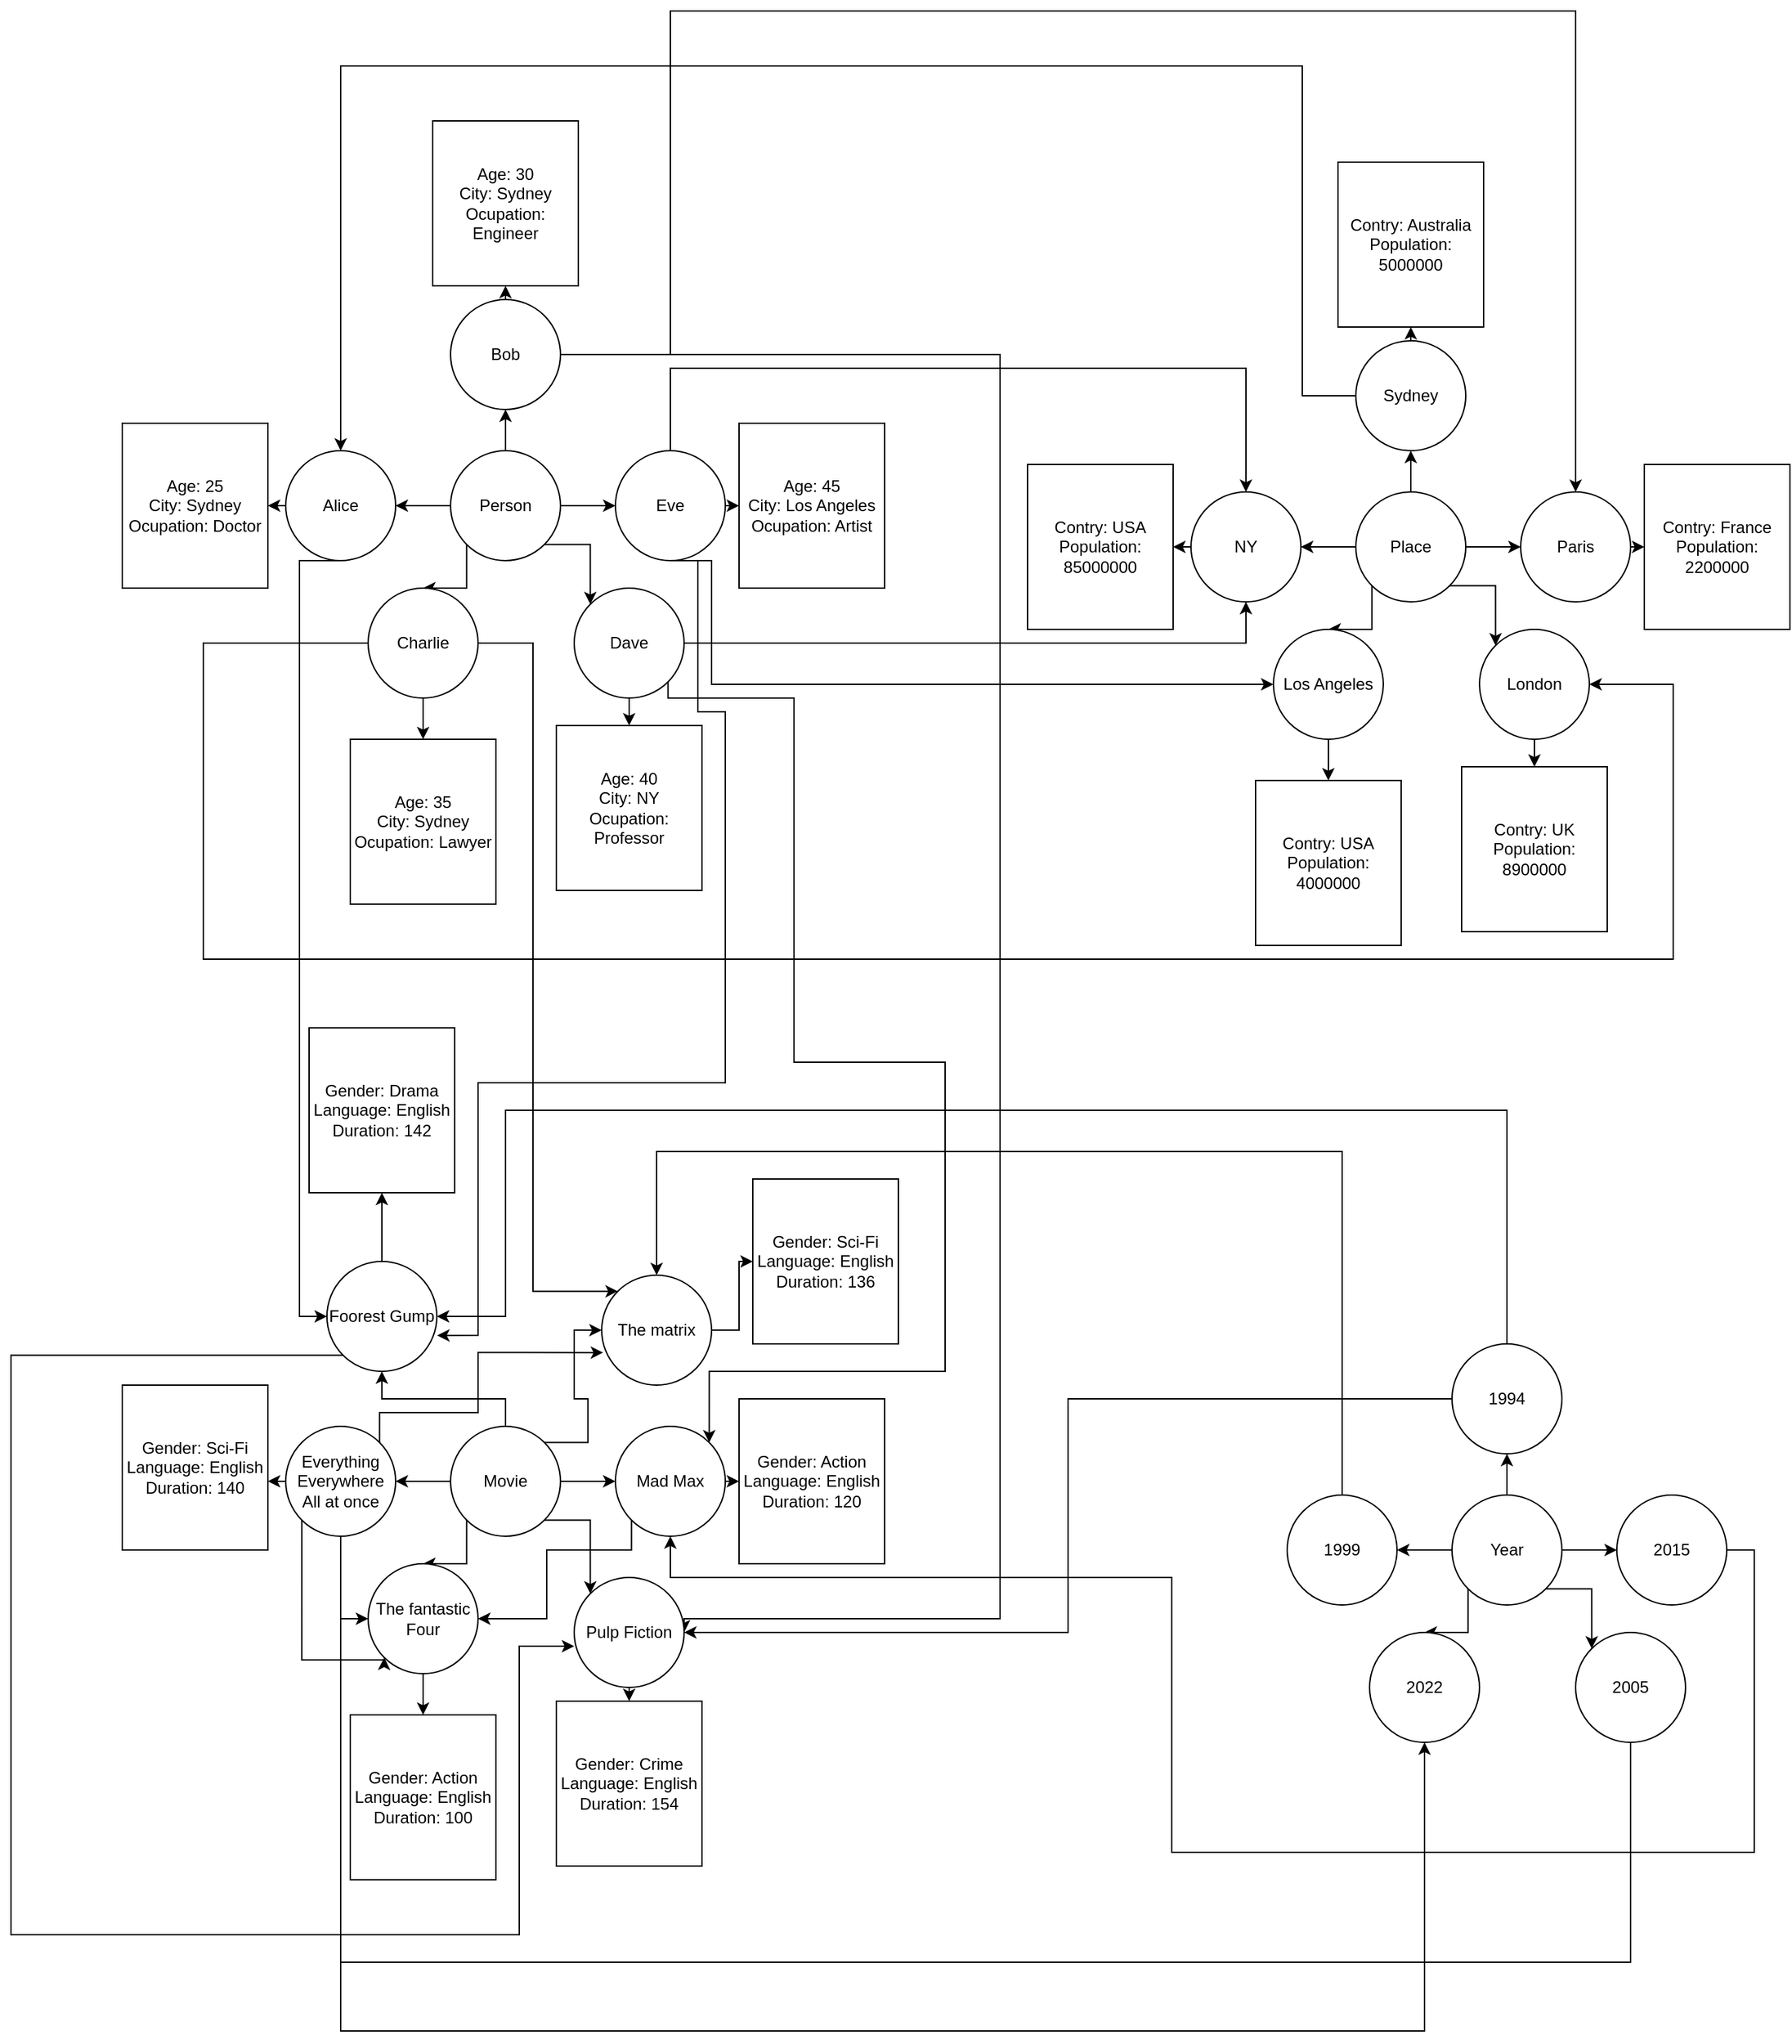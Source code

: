 <mxfile version="21.1.1" type="device">
  <diagram name="Página-1" id="6ZdmacCj3ntVmaGOpaQ4">
    <mxGraphModel dx="3225" dy="1373" grid="1" gridSize="10" guides="1" tooltips="1" connect="1" arrows="1" fold="1" page="1" pageScale="1" pageWidth="827" pageHeight="1169" math="0" shadow="0">
      <root>
        <mxCell id="0" />
        <mxCell id="1" parent="0" />
        <mxCell id="uVGhcXkqrBgi1PUrehch-15" style="edgeStyle=orthogonalEdgeStyle;rounded=0;orthogonalLoop=1;jettySize=auto;html=1;exitX=0.5;exitY=0;exitDx=0;exitDy=0;entryX=0.5;entryY=1;entryDx=0;entryDy=0;" edge="1" parent="1" source="uVGhcXkqrBgi1PUrehch-1" target="uVGhcXkqrBgi1PUrehch-4">
          <mxGeometry relative="1" as="geometry" />
        </mxCell>
        <mxCell id="uVGhcXkqrBgi1PUrehch-16" style="edgeStyle=orthogonalEdgeStyle;rounded=0;orthogonalLoop=1;jettySize=auto;html=1;exitX=0;exitY=0.5;exitDx=0;exitDy=0;" edge="1" parent="1" source="uVGhcXkqrBgi1PUrehch-1" target="uVGhcXkqrBgi1PUrehch-2">
          <mxGeometry relative="1" as="geometry" />
        </mxCell>
        <mxCell id="uVGhcXkqrBgi1PUrehch-17" style="edgeStyle=orthogonalEdgeStyle;rounded=0;orthogonalLoop=1;jettySize=auto;html=1;exitX=0;exitY=1;exitDx=0;exitDy=0;" edge="1" parent="1" source="uVGhcXkqrBgi1PUrehch-1" target="uVGhcXkqrBgi1PUrehch-5">
          <mxGeometry relative="1" as="geometry" />
        </mxCell>
        <mxCell id="uVGhcXkqrBgi1PUrehch-18" style="edgeStyle=orthogonalEdgeStyle;rounded=0;orthogonalLoop=1;jettySize=auto;html=1;exitX=1;exitY=1;exitDx=0;exitDy=0;entryX=0;entryY=0;entryDx=0;entryDy=0;" edge="1" parent="1" source="uVGhcXkqrBgi1PUrehch-1" target="uVGhcXkqrBgi1PUrehch-6">
          <mxGeometry relative="1" as="geometry" />
        </mxCell>
        <mxCell id="uVGhcXkqrBgi1PUrehch-19" style="edgeStyle=orthogonalEdgeStyle;rounded=0;orthogonalLoop=1;jettySize=auto;html=1;exitX=1;exitY=0.5;exitDx=0;exitDy=0;" edge="1" parent="1" source="uVGhcXkqrBgi1PUrehch-1" target="uVGhcXkqrBgi1PUrehch-7">
          <mxGeometry relative="1" as="geometry" />
        </mxCell>
        <mxCell id="uVGhcXkqrBgi1PUrehch-1" value="Person" style="ellipse;whiteSpace=wrap;html=1;aspect=fixed;" vertex="1" parent="1">
          <mxGeometry x="360" y="340" width="80" height="80" as="geometry" />
        </mxCell>
        <mxCell id="uVGhcXkqrBgi1PUrehch-22" style="edgeStyle=orthogonalEdgeStyle;rounded=0;orthogonalLoop=1;jettySize=auto;html=1;exitX=0;exitY=0.5;exitDx=0;exitDy=0;entryX=1;entryY=0.5;entryDx=0;entryDy=0;" edge="1" parent="1" source="uVGhcXkqrBgi1PUrehch-2" target="uVGhcXkqrBgi1PUrehch-9">
          <mxGeometry relative="1" as="geometry" />
        </mxCell>
        <mxCell id="uVGhcXkqrBgi1PUrehch-128" style="edgeStyle=orthogonalEdgeStyle;rounded=0;orthogonalLoop=1;jettySize=auto;html=1;exitX=0.5;exitY=1;exitDx=0;exitDy=0;entryX=0;entryY=0.5;entryDx=0;entryDy=0;" edge="1" parent="1" source="uVGhcXkqrBgi1PUrehch-2" target="uVGhcXkqrBgi1PUrehch-75">
          <mxGeometry relative="1" as="geometry">
            <Array as="points">
              <mxPoint x="250" y="420" />
              <mxPoint x="250" y="970" />
            </Array>
          </mxGeometry>
        </mxCell>
        <mxCell id="uVGhcXkqrBgi1PUrehch-2" value="Alice" style="ellipse;whiteSpace=wrap;html=1;aspect=fixed;" vertex="1" parent="1">
          <mxGeometry x="240" y="340" width="80" height="80" as="geometry" />
        </mxCell>
        <mxCell id="uVGhcXkqrBgi1PUrehch-21" style="edgeStyle=orthogonalEdgeStyle;rounded=0;orthogonalLoop=1;jettySize=auto;html=1;exitX=0.5;exitY=0;exitDx=0;exitDy=0;entryX=0.5;entryY=1;entryDx=0;entryDy=0;" edge="1" parent="1" source="uVGhcXkqrBgi1PUrehch-4" target="uVGhcXkqrBgi1PUrehch-14">
          <mxGeometry relative="1" as="geometry" />
        </mxCell>
        <mxCell id="uVGhcXkqrBgi1PUrehch-115" style="edgeStyle=orthogonalEdgeStyle;rounded=0;orthogonalLoop=1;jettySize=auto;html=1;entryX=0.5;entryY=0;entryDx=0;entryDy=0;" edge="1" parent="1" source="uVGhcXkqrBgi1PUrehch-4" target="uVGhcXkqrBgi1PUrehch-40">
          <mxGeometry relative="1" as="geometry">
            <Array as="points">
              <mxPoint x="520" y="270" />
              <mxPoint x="520" y="20" />
              <mxPoint x="1179" y="20" />
            </Array>
          </mxGeometry>
        </mxCell>
        <mxCell id="uVGhcXkqrBgi1PUrehch-131" style="edgeStyle=orthogonalEdgeStyle;rounded=0;orthogonalLoop=1;jettySize=auto;html=1;exitX=1;exitY=0.5;exitDx=0;exitDy=0;entryX=1;entryY=0.5;entryDx=0;entryDy=0;" edge="1" parent="1" source="uVGhcXkqrBgi1PUrehch-4" target="uVGhcXkqrBgi1PUrehch-79">
          <mxGeometry relative="1" as="geometry">
            <Array as="points">
              <mxPoint x="760" y="270" />
              <mxPoint x="760" y="1190" />
              <mxPoint x="530" y="1190" />
            </Array>
          </mxGeometry>
        </mxCell>
        <mxCell id="uVGhcXkqrBgi1PUrehch-4" value="Bob" style="ellipse;whiteSpace=wrap;html=1;aspect=fixed;" vertex="1" parent="1">
          <mxGeometry x="360" y="230" width="80" height="80" as="geometry" />
        </mxCell>
        <mxCell id="uVGhcXkqrBgi1PUrehch-23" style="edgeStyle=orthogonalEdgeStyle;rounded=0;orthogonalLoop=1;jettySize=auto;html=1;exitX=0.5;exitY=1;exitDx=0;exitDy=0;entryX=0.5;entryY=0;entryDx=0;entryDy=0;" edge="1" parent="1" source="uVGhcXkqrBgi1PUrehch-5" target="uVGhcXkqrBgi1PUrehch-12">
          <mxGeometry relative="1" as="geometry" />
        </mxCell>
        <mxCell id="uVGhcXkqrBgi1PUrehch-120" style="edgeStyle=orthogonalEdgeStyle;rounded=0;orthogonalLoop=1;jettySize=auto;html=1;exitX=0;exitY=0.5;exitDx=0;exitDy=0;entryX=1;entryY=0.5;entryDx=0;entryDy=0;" edge="1" parent="1" source="uVGhcXkqrBgi1PUrehch-5" target="uVGhcXkqrBgi1PUrehch-38">
          <mxGeometry relative="1" as="geometry">
            <Array as="points">
              <mxPoint x="180" y="480" />
              <mxPoint x="180" y="710" />
              <mxPoint x="1250" y="710" />
              <mxPoint x="1250" y="510" />
            </Array>
          </mxGeometry>
        </mxCell>
        <mxCell id="uVGhcXkqrBgi1PUrehch-132" style="edgeStyle=orthogonalEdgeStyle;rounded=0;orthogonalLoop=1;jettySize=auto;html=1;exitX=1;exitY=0.5;exitDx=0;exitDy=0;entryX=0;entryY=0;entryDx=0;entryDy=0;" edge="1" parent="1" source="uVGhcXkqrBgi1PUrehch-5" target="uVGhcXkqrBgi1PUrehch-86">
          <mxGeometry relative="1" as="geometry">
            <Array as="points">
              <mxPoint x="420" y="480" />
              <mxPoint x="420" y="952" />
            </Array>
          </mxGeometry>
        </mxCell>
        <mxCell id="uVGhcXkqrBgi1PUrehch-5" value="Charlie" style="ellipse;whiteSpace=wrap;html=1;aspect=fixed;" vertex="1" parent="1">
          <mxGeometry x="300" y="440" width="80" height="80" as="geometry" />
        </mxCell>
        <mxCell id="uVGhcXkqrBgi1PUrehch-24" style="edgeStyle=orthogonalEdgeStyle;rounded=0;orthogonalLoop=1;jettySize=auto;html=1;exitX=0.5;exitY=1;exitDx=0;exitDy=0;entryX=0.5;entryY=0;entryDx=0;entryDy=0;" edge="1" parent="1" source="uVGhcXkqrBgi1PUrehch-6" target="uVGhcXkqrBgi1PUrehch-11">
          <mxGeometry relative="1" as="geometry" />
        </mxCell>
        <mxCell id="uVGhcXkqrBgi1PUrehch-118" style="edgeStyle=orthogonalEdgeStyle;rounded=0;orthogonalLoop=1;jettySize=auto;html=1;exitX=1;exitY=0.5;exitDx=0;exitDy=0;entryX=0.5;entryY=1;entryDx=0;entryDy=0;" edge="1" parent="1" source="uVGhcXkqrBgi1PUrehch-6" target="uVGhcXkqrBgi1PUrehch-32">
          <mxGeometry relative="1" as="geometry" />
        </mxCell>
        <mxCell id="uVGhcXkqrBgi1PUrehch-134" style="edgeStyle=orthogonalEdgeStyle;rounded=0;orthogonalLoop=1;jettySize=auto;html=1;exitX=1;exitY=1;exitDx=0;exitDy=0;entryX=1;entryY=0;entryDx=0;entryDy=0;" edge="1" parent="1" source="uVGhcXkqrBgi1PUrehch-6" target="uVGhcXkqrBgi1PUrehch-81">
          <mxGeometry relative="1" as="geometry">
            <Array as="points">
              <mxPoint x="518" y="520" />
              <mxPoint x="610" y="520" />
              <mxPoint x="610" y="785" />
              <mxPoint x="720" y="785" />
              <mxPoint x="720" y="1010" />
              <mxPoint x="548" y="1010" />
            </Array>
          </mxGeometry>
        </mxCell>
        <mxCell id="uVGhcXkqrBgi1PUrehch-6" value="Dave" style="ellipse;whiteSpace=wrap;html=1;aspect=fixed;" vertex="1" parent="1">
          <mxGeometry x="450" y="440" width="80" height="80" as="geometry" />
        </mxCell>
        <mxCell id="uVGhcXkqrBgi1PUrehch-20" style="edgeStyle=orthogonalEdgeStyle;rounded=0;orthogonalLoop=1;jettySize=auto;html=1;exitX=1;exitY=0.5;exitDx=0;exitDy=0;entryX=0;entryY=0.5;entryDx=0;entryDy=0;" edge="1" parent="1" source="uVGhcXkqrBgi1PUrehch-7" target="uVGhcXkqrBgi1PUrehch-10">
          <mxGeometry relative="1" as="geometry" />
        </mxCell>
        <mxCell id="uVGhcXkqrBgi1PUrehch-116" style="edgeStyle=orthogonalEdgeStyle;rounded=0;orthogonalLoop=1;jettySize=auto;html=1;exitX=0.5;exitY=0;exitDx=0;exitDy=0;entryX=0.5;entryY=0;entryDx=0;entryDy=0;" edge="1" parent="1" source="uVGhcXkqrBgi1PUrehch-7" target="uVGhcXkqrBgi1PUrehch-32">
          <mxGeometry relative="1" as="geometry">
            <Array as="points">
              <mxPoint x="520" y="280" />
              <mxPoint x="939" y="280" />
            </Array>
          </mxGeometry>
        </mxCell>
        <mxCell id="uVGhcXkqrBgi1PUrehch-117" style="edgeStyle=orthogonalEdgeStyle;rounded=0;orthogonalLoop=1;jettySize=auto;html=1;exitX=0.5;exitY=1;exitDx=0;exitDy=0;entryX=0;entryY=0.5;entryDx=0;entryDy=0;" edge="1" parent="1" source="uVGhcXkqrBgi1PUrehch-7" target="uVGhcXkqrBgi1PUrehch-36">
          <mxGeometry relative="1" as="geometry">
            <Array as="points">
              <mxPoint x="550" y="420" />
              <mxPoint x="550" y="510" />
            </Array>
          </mxGeometry>
        </mxCell>
        <mxCell id="uVGhcXkqrBgi1PUrehch-129" style="edgeStyle=orthogonalEdgeStyle;rounded=0;orthogonalLoop=1;jettySize=auto;html=1;exitX=0.5;exitY=1;exitDx=0;exitDy=0;entryX=1.003;entryY=0.673;entryDx=0;entryDy=0;entryPerimeter=0;" edge="1" parent="1" source="uVGhcXkqrBgi1PUrehch-7" target="uVGhcXkqrBgi1PUrehch-75">
          <mxGeometry relative="1" as="geometry">
            <Array as="points">
              <mxPoint x="540" y="420" />
              <mxPoint x="540" y="530" />
              <mxPoint x="560" y="530" />
              <mxPoint x="560" y="800" />
              <mxPoint x="380" y="800" />
              <mxPoint x="380" y="984" />
            </Array>
          </mxGeometry>
        </mxCell>
        <mxCell id="uVGhcXkqrBgi1PUrehch-7" value="Eve" style="ellipse;whiteSpace=wrap;html=1;aspect=fixed;" vertex="1" parent="1">
          <mxGeometry x="480" y="340" width="80" height="80" as="geometry" />
        </mxCell>
        <mxCell id="uVGhcXkqrBgi1PUrehch-9" value="Age: 25&lt;br&gt;City: Sydney&lt;br&gt;Ocupation: Doctor" style="rounded=0;whiteSpace=wrap;html=1;" vertex="1" parent="1">
          <mxGeometry x="121" y="320" width="106" height="120" as="geometry" />
        </mxCell>
        <mxCell id="uVGhcXkqrBgi1PUrehch-10" value="Age: 45&lt;br&gt;City: Los Angeles&lt;br&gt;Ocupation: Artist" style="rounded=0;whiteSpace=wrap;html=1;" vertex="1" parent="1">
          <mxGeometry x="570" y="320" width="106" height="120" as="geometry" />
        </mxCell>
        <mxCell id="uVGhcXkqrBgi1PUrehch-11" value="Age: 40&lt;br&gt;City: NY&lt;br&gt;Ocupation: Professor" style="rounded=0;whiteSpace=wrap;html=1;" vertex="1" parent="1">
          <mxGeometry x="437" y="540" width="106" height="120" as="geometry" />
        </mxCell>
        <mxCell id="uVGhcXkqrBgi1PUrehch-12" value="Age: 35&lt;br&gt;City: Sydney&lt;br&gt;Ocupation: Lawyer" style="rounded=0;whiteSpace=wrap;html=1;" vertex="1" parent="1">
          <mxGeometry x="287" y="550" width="106" height="120" as="geometry" />
        </mxCell>
        <mxCell id="uVGhcXkqrBgi1PUrehch-14" value="Age: 30&lt;br&gt;City: Sydney&lt;br&gt;Ocupation: Engineer" style="rounded=0;whiteSpace=wrap;html=1;" vertex="1" parent="1">
          <mxGeometry x="347" y="100" width="106" height="120" as="geometry" />
        </mxCell>
        <mxCell id="uVGhcXkqrBgi1PUrehch-25" style="edgeStyle=orthogonalEdgeStyle;rounded=0;orthogonalLoop=1;jettySize=auto;html=1;exitX=0.5;exitY=0;exitDx=0;exitDy=0;entryX=0.5;entryY=1;entryDx=0;entryDy=0;" edge="1" parent="1" source="uVGhcXkqrBgi1PUrehch-30" target="uVGhcXkqrBgi1PUrehch-34">
          <mxGeometry relative="1" as="geometry" />
        </mxCell>
        <mxCell id="uVGhcXkqrBgi1PUrehch-26" style="edgeStyle=orthogonalEdgeStyle;rounded=0;orthogonalLoop=1;jettySize=auto;html=1;exitX=0;exitY=0.5;exitDx=0;exitDy=0;" edge="1" parent="1" source="uVGhcXkqrBgi1PUrehch-30" target="uVGhcXkqrBgi1PUrehch-32">
          <mxGeometry relative="1" as="geometry" />
        </mxCell>
        <mxCell id="uVGhcXkqrBgi1PUrehch-27" style="edgeStyle=orthogonalEdgeStyle;rounded=0;orthogonalLoop=1;jettySize=auto;html=1;exitX=0;exitY=1;exitDx=0;exitDy=0;" edge="1" parent="1" source="uVGhcXkqrBgi1PUrehch-30" target="uVGhcXkqrBgi1PUrehch-36">
          <mxGeometry relative="1" as="geometry" />
        </mxCell>
        <mxCell id="uVGhcXkqrBgi1PUrehch-28" style="edgeStyle=orthogonalEdgeStyle;rounded=0;orthogonalLoop=1;jettySize=auto;html=1;exitX=1;exitY=1;exitDx=0;exitDy=0;entryX=0;entryY=0;entryDx=0;entryDy=0;" edge="1" parent="1" source="uVGhcXkqrBgi1PUrehch-30" target="uVGhcXkqrBgi1PUrehch-38">
          <mxGeometry relative="1" as="geometry" />
        </mxCell>
        <mxCell id="uVGhcXkqrBgi1PUrehch-29" style="edgeStyle=orthogonalEdgeStyle;rounded=0;orthogonalLoop=1;jettySize=auto;html=1;exitX=1;exitY=0.5;exitDx=0;exitDy=0;" edge="1" parent="1" source="uVGhcXkqrBgi1PUrehch-30" target="uVGhcXkqrBgi1PUrehch-40">
          <mxGeometry relative="1" as="geometry" />
        </mxCell>
        <mxCell id="uVGhcXkqrBgi1PUrehch-30" value="Place" style="ellipse;whiteSpace=wrap;html=1;aspect=fixed;" vertex="1" parent="1">
          <mxGeometry x="1019" y="370" width="80" height="80" as="geometry" />
        </mxCell>
        <mxCell id="uVGhcXkqrBgi1PUrehch-31" style="edgeStyle=orthogonalEdgeStyle;rounded=0;orthogonalLoop=1;jettySize=auto;html=1;exitX=0;exitY=0.5;exitDx=0;exitDy=0;entryX=1;entryY=0.5;entryDx=0;entryDy=0;" edge="1" parent="1" source="uVGhcXkqrBgi1PUrehch-32" target="uVGhcXkqrBgi1PUrehch-41">
          <mxGeometry relative="1" as="geometry" />
        </mxCell>
        <mxCell id="uVGhcXkqrBgi1PUrehch-32" value="NY" style="ellipse;whiteSpace=wrap;html=1;aspect=fixed;" vertex="1" parent="1">
          <mxGeometry x="899" y="370" width="80" height="80" as="geometry" />
        </mxCell>
        <mxCell id="uVGhcXkqrBgi1PUrehch-33" style="edgeStyle=orthogonalEdgeStyle;rounded=0;orthogonalLoop=1;jettySize=auto;html=1;exitX=0.5;exitY=0;exitDx=0;exitDy=0;entryX=0.5;entryY=1;entryDx=0;entryDy=0;" edge="1" parent="1" source="uVGhcXkqrBgi1PUrehch-34" target="uVGhcXkqrBgi1PUrehch-45">
          <mxGeometry relative="1" as="geometry" />
        </mxCell>
        <mxCell id="uVGhcXkqrBgi1PUrehch-114" style="edgeStyle=orthogonalEdgeStyle;rounded=0;orthogonalLoop=1;jettySize=auto;html=1;exitX=0;exitY=0.5;exitDx=0;exitDy=0;entryX=0.5;entryY=0;entryDx=0;entryDy=0;" edge="1" parent="1" source="uVGhcXkqrBgi1PUrehch-34" target="uVGhcXkqrBgi1PUrehch-2">
          <mxGeometry relative="1" as="geometry">
            <Array as="points">
              <mxPoint x="980" y="300" />
              <mxPoint x="980" y="60" />
              <mxPoint x="280" y="60" />
            </Array>
          </mxGeometry>
        </mxCell>
        <mxCell id="uVGhcXkqrBgi1PUrehch-34" value="Sydney" style="ellipse;whiteSpace=wrap;html=1;aspect=fixed;" vertex="1" parent="1">
          <mxGeometry x="1019" y="260" width="80" height="80" as="geometry" />
        </mxCell>
        <mxCell id="uVGhcXkqrBgi1PUrehch-35" style="edgeStyle=orthogonalEdgeStyle;rounded=0;orthogonalLoop=1;jettySize=auto;html=1;exitX=0.5;exitY=1;exitDx=0;exitDy=0;entryX=0.5;entryY=0;entryDx=0;entryDy=0;" edge="1" parent="1" source="uVGhcXkqrBgi1PUrehch-36" target="uVGhcXkqrBgi1PUrehch-44">
          <mxGeometry relative="1" as="geometry" />
        </mxCell>
        <mxCell id="uVGhcXkqrBgi1PUrehch-36" value="Los Angeles" style="ellipse;whiteSpace=wrap;html=1;aspect=fixed;" vertex="1" parent="1">
          <mxGeometry x="959" y="470" width="80" height="80" as="geometry" />
        </mxCell>
        <mxCell id="uVGhcXkqrBgi1PUrehch-37" style="edgeStyle=orthogonalEdgeStyle;rounded=0;orthogonalLoop=1;jettySize=auto;html=1;exitX=0.5;exitY=1;exitDx=0;exitDy=0;entryX=0.5;entryY=0;entryDx=0;entryDy=0;" edge="1" parent="1" source="uVGhcXkqrBgi1PUrehch-38" target="uVGhcXkqrBgi1PUrehch-43">
          <mxGeometry relative="1" as="geometry" />
        </mxCell>
        <mxCell id="uVGhcXkqrBgi1PUrehch-38" value="London" style="ellipse;whiteSpace=wrap;html=1;aspect=fixed;" vertex="1" parent="1">
          <mxGeometry x="1109" y="470" width="80" height="80" as="geometry" />
        </mxCell>
        <mxCell id="uVGhcXkqrBgi1PUrehch-39" style="edgeStyle=orthogonalEdgeStyle;rounded=0;orthogonalLoop=1;jettySize=auto;html=1;exitX=1;exitY=0.5;exitDx=0;exitDy=0;entryX=0;entryY=0.5;entryDx=0;entryDy=0;" edge="1" parent="1" source="uVGhcXkqrBgi1PUrehch-40" target="uVGhcXkqrBgi1PUrehch-42">
          <mxGeometry relative="1" as="geometry" />
        </mxCell>
        <mxCell id="uVGhcXkqrBgi1PUrehch-40" value="Paris" style="ellipse;whiteSpace=wrap;html=1;aspect=fixed;" vertex="1" parent="1">
          <mxGeometry x="1139" y="370" width="80" height="80" as="geometry" />
        </mxCell>
        <mxCell id="uVGhcXkqrBgi1PUrehch-41" value="Contry: USA&lt;br style=&quot;border-color: var(--border-color);&quot;&gt;Population: 85000000" style="rounded=0;whiteSpace=wrap;html=1;" vertex="1" parent="1">
          <mxGeometry x="780" y="350" width="106" height="120" as="geometry" />
        </mxCell>
        <mxCell id="uVGhcXkqrBgi1PUrehch-42" value="Contry: France&lt;br&gt;Population: 2200000" style="rounded=0;whiteSpace=wrap;html=1;" vertex="1" parent="1">
          <mxGeometry x="1229" y="350" width="106" height="120" as="geometry" />
        </mxCell>
        <mxCell id="uVGhcXkqrBgi1PUrehch-43" value="Contry: UK&lt;br style=&quot;border-color: var(--border-color);&quot;&gt;Population: 8900000" style="rounded=0;whiteSpace=wrap;html=1;" vertex="1" parent="1">
          <mxGeometry x="1096" y="570" width="106" height="120" as="geometry" />
        </mxCell>
        <mxCell id="uVGhcXkqrBgi1PUrehch-44" value="Contry: USA&lt;br style=&quot;border-color: var(--border-color);&quot;&gt;Population: 4000000" style="rounded=0;whiteSpace=wrap;html=1;" vertex="1" parent="1">
          <mxGeometry x="946" y="580" width="106" height="120" as="geometry" />
        </mxCell>
        <mxCell id="uVGhcXkqrBgi1PUrehch-45" value="Contry: Australia Population: 5000000" style="rounded=0;whiteSpace=wrap;html=1;" vertex="1" parent="1">
          <mxGeometry x="1006" y="130" width="106" height="120" as="geometry" />
        </mxCell>
        <mxCell id="uVGhcXkqrBgi1PUrehch-66" style="edgeStyle=orthogonalEdgeStyle;rounded=0;orthogonalLoop=1;jettySize=auto;html=1;exitX=0.5;exitY=0;exitDx=0;exitDy=0;entryX=0.5;entryY=1;entryDx=0;entryDy=0;" edge="1" parent="1" source="uVGhcXkqrBgi1PUrehch-71" target="uVGhcXkqrBgi1PUrehch-75">
          <mxGeometry relative="1" as="geometry" />
        </mxCell>
        <mxCell id="uVGhcXkqrBgi1PUrehch-67" style="edgeStyle=orthogonalEdgeStyle;rounded=0;orthogonalLoop=1;jettySize=auto;html=1;exitX=0;exitY=0.5;exitDx=0;exitDy=0;" edge="1" parent="1" source="uVGhcXkqrBgi1PUrehch-71" target="uVGhcXkqrBgi1PUrehch-73">
          <mxGeometry relative="1" as="geometry" />
        </mxCell>
        <mxCell id="uVGhcXkqrBgi1PUrehch-68" style="edgeStyle=orthogonalEdgeStyle;rounded=0;orthogonalLoop=1;jettySize=auto;html=1;exitX=0;exitY=1;exitDx=0;exitDy=0;" edge="1" parent="1" source="uVGhcXkqrBgi1PUrehch-71" target="uVGhcXkqrBgi1PUrehch-77">
          <mxGeometry relative="1" as="geometry" />
        </mxCell>
        <mxCell id="uVGhcXkqrBgi1PUrehch-69" style="edgeStyle=orthogonalEdgeStyle;rounded=0;orthogonalLoop=1;jettySize=auto;html=1;exitX=1;exitY=1;exitDx=0;exitDy=0;entryX=0;entryY=0;entryDx=0;entryDy=0;" edge="1" parent="1" source="uVGhcXkqrBgi1PUrehch-71" target="uVGhcXkqrBgi1PUrehch-79">
          <mxGeometry relative="1" as="geometry" />
        </mxCell>
        <mxCell id="uVGhcXkqrBgi1PUrehch-70" style="edgeStyle=orthogonalEdgeStyle;rounded=0;orthogonalLoop=1;jettySize=auto;html=1;exitX=1;exitY=0.5;exitDx=0;exitDy=0;" edge="1" parent="1" source="uVGhcXkqrBgi1PUrehch-71" target="uVGhcXkqrBgi1PUrehch-81">
          <mxGeometry relative="1" as="geometry" />
        </mxCell>
        <mxCell id="uVGhcXkqrBgi1PUrehch-87" style="edgeStyle=orthogonalEdgeStyle;rounded=0;orthogonalLoop=1;jettySize=auto;html=1;exitX=1;exitY=0;exitDx=0;exitDy=0;entryX=0;entryY=0.5;entryDx=0;entryDy=0;" edge="1" parent="1" source="uVGhcXkqrBgi1PUrehch-71" target="uVGhcXkqrBgi1PUrehch-86">
          <mxGeometry relative="1" as="geometry" />
        </mxCell>
        <mxCell id="uVGhcXkqrBgi1PUrehch-71" value="Movie" style="ellipse;whiteSpace=wrap;html=1;aspect=fixed;" vertex="1" parent="1">
          <mxGeometry x="360" y="1050" width="80" height="80" as="geometry" />
        </mxCell>
        <mxCell id="uVGhcXkqrBgi1PUrehch-72" style="edgeStyle=orthogonalEdgeStyle;rounded=0;orthogonalLoop=1;jettySize=auto;html=1;exitX=0;exitY=0.5;exitDx=0;exitDy=0;entryX=1;entryY=0.5;entryDx=0;entryDy=0;" edge="1" parent="1" source="uVGhcXkqrBgi1PUrehch-73">
          <mxGeometry relative="1" as="geometry">
            <mxPoint x="227" y="1090" as="targetPoint" />
          </mxGeometry>
        </mxCell>
        <mxCell id="uVGhcXkqrBgi1PUrehch-125" style="edgeStyle=orthogonalEdgeStyle;rounded=0;orthogonalLoop=1;jettySize=auto;html=1;exitX=0.5;exitY=1;exitDx=0;exitDy=0;entryX=0.5;entryY=1;entryDx=0;entryDy=0;" edge="1" parent="1" source="uVGhcXkqrBgi1PUrehch-73" target="uVGhcXkqrBgi1PUrehch-104">
          <mxGeometry relative="1" as="geometry">
            <Array as="points">
              <mxPoint x="280" y="1490" />
              <mxPoint x="1069" y="1490" />
            </Array>
          </mxGeometry>
        </mxCell>
        <mxCell id="uVGhcXkqrBgi1PUrehch-137" style="edgeStyle=orthogonalEdgeStyle;rounded=0;orthogonalLoop=1;jettySize=auto;html=1;exitX=1;exitY=0;exitDx=0;exitDy=0;entryX=0.013;entryY=0.704;entryDx=0;entryDy=0;entryPerimeter=0;" edge="1" parent="1" source="uVGhcXkqrBgi1PUrehch-73" target="uVGhcXkqrBgi1PUrehch-86">
          <mxGeometry relative="1" as="geometry">
            <Array as="points">
              <mxPoint x="308" y="1040" />
              <mxPoint x="380" y="1040" />
              <mxPoint x="380" y="996" />
            </Array>
          </mxGeometry>
        </mxCell>
        <mxCell id="uVGhcXkqrBgi1PUrehch-138" style="edgeStyle=orthogonalEdgeStyle;rounded=0;orthogonalLoop=1;jettySize=auto;html=1;exitX=0;exitY=1;exitDx=0;exitDy=0;entryX=0;entryY=1;entryDx=0;entryDy=0;" edge="1" parent="1" source="uVGhcXkqrBgi1PUrehch-73" target="uVGhcXkqrBgi1PUrehch-77">
          <mxGeometry relative="1" as="geometry">
            <Array as="points">
              <mxPoint x="252" y="1220" />
              <mxPoint x="312" y="1220" />
            </Array>
          </mxGeometry>
        </mxCell>
        <mxCell id="uVGhcXkqrBgi1PUrehch-73" value="Everything Everywhere All at once" style="ellipse;whiteSpace=wrap;html=1;aspect=fixed;" vertex="1" parent="1">
          <mxGeometry x="240" y="1050" width="80" height="80" as="geometry" />
        </mxCell>
        <mxCell id="uVGhcXkqrBgi1PUrehch-74" style="edgeStyle=orthogonalEdgeStyle;rounded=0;orthogonalLoop=1;jettySize=auto;html=1;exitX=0.5;exitY=0;exitDx=0;exitDy=0;entryX=0.5;entryY=1;entryDx=0;entryDy=0;" edge="1" parent="1" source="uVGhcXkqrBgi1PUrehch-75" target="uVGhcXkqrBgi1PUrehch-85">
          <mxGeometry relative="1" as="geometry" />
        </mxCell>
        <mxCell id="uVGhcXkqrBgi1PUrehch-135" style="edgeStyle=orthogonalEdgeStyle;rounded=0;orthogonalLoop=1;jettySize=auto;html=1;exitX=0;exitY=1;exitDx=0;exitDy=0;entryX=0;entryY=0.625;entryDx=0;entryDy=0;entryPerimeter=0;" edge="1" parent="1" source="uVGhcXkqrBgi1PUrehch-75" target="uVGhcXkqrBgi1PUrehch-79">
          <mxGeometry relative="1" as="geometry">
            <Array as="points">
              <mxPoint x="40" y="998" />
              <mxPoint x="40" y="1420" />
              <mxPoint x="410" y="1420" />
              <mxPoint x="410" y="1210" />
            </Array>
          </mxGeometry>
        </mxCell>
        <mxCell id="uVGhcXkqrBgi1PUrehch-75" value="Foorest Gump" style="ellipse;whiteSpace=wrap;html=1;aspect=fixed;" vertex="1" parent="1">
          <mxGeometry x="270" y="930" width="80" height="80" as="geometry" />
        </mxCell>
        <mxCell id="uVGhcXkqrBgi1PUrehch-76" style="edgeStyle=orthogonalEdgeStyle;rounded=0;orthogonalLoop=1;jettySize=auto;html=1;exitX=0.5;exitY=1;exitDx=0;exitDy=0;entryX=0.5;entryY=0;entryDx=0;entryDy=0;" edge="1" parent="1" source="uVGhcXkqrBgi1PUrehch-77" target="uVGhcXkqrBgi1PUrehch-84">
          <mxGeometry relative="1" as="geometry" />
        </mxCell>
        <mxCell id="uVGhcXkqrBgi1PUrehch-77" value="The fantastic Four" style="ellipse;whiteSpace=wrap;html=1;aspect=fixed;" vertex="1" parent="1">
          <mxGeometry x="300" y="1150" width="80" height="80" as="geometry" />
        </mxCell>
        <mxCell id="uVGhcXkqrBgi1PUrehch-78" style="edgeStyle=orthogonalEdgeStyle;rounded=0;orthogonalLoop=1;jettySize=auto;html=1;exitX=0.5;exitY=1;exitDx=0;exitDy=0;entryX=0.5;entryY=0;entryDx=0;entryDy=0;" edge="1" parent="1" source="uVGhcXkqrBgi1PUrehch-79" target="uVGhcXkqrBgi1PUrehch-83">
          <mxGeometry relative="1" as="geometry" />
        </mxCell>
        <mxCell id="uVGhcXkqrBgi1PUrehch-79" value="Pulp Fiction" style="ellipse;whiteSpace=wrap;html=1;aspect=fixed;" vertex="1" parent="1">
          <mxGeometry x="450" y="1160" width="80" height="80" as="geometry" />
        </mxCell>
        <mxCell id="uVGhcXkqrBgi1PUrehch-80" style="edgeStyle=orthogonalEdgeStyle;rounded=0;orthogonalLoop=1;jettySize=auto;html=1;exitX=1;exitY=0.5;exitDx=0;exitDy=0;entryX=0;entryY=0.5;entryDx=0;entryDy=0;" edge="1" parent="1" source="uVGhcXkqrBgi1PUrehch-81" target="uVGhcXkqrBgi1PUrehch-82">
          <mxGeometry relative="1" as="geometry" />
        </mxCell>
        <mxCell id="uVGhcXkqrBgi1PUrehch-136" style="edgeStyle=orthogonalEdgeStyle;rounded=0;orthogonalLoop=1;jettySize=auto;html=1;exitX=0;exitY=1;exitDx=0;exitDy=0;entryX=1;entryY=0.5;entryDx=0;entryDy=0;" edge="1" parent="1" source="uVGhcXkqrBgi1PUrehch-81" target="uVGhcXkqrBgi1PUrehch-77">
          <mxGeometry relative="1" as="geometry">
            <Array as="points">
              <mxPoint x="492" y="1140" />
              <mxPoint x="430" y="1140" />
              <mxPoint x="430" y="1190" />
            </Array>
          </mxGeometry>
        </mxCell>
        <mxCell id="uVGhcXkqrBgi1PUrehch-81" value="Mad Max" style="ellipse;whiteSpace=wrap;html=1;aspect=fixed;" vertex="1" parent="1">
          <mxGeometry x="480" y="1050" width="80" height="80" as="geometry" />
        </mxCell>
        <mxCell id="uVGhcXkqrBgi1PUrehch-82" value="Gender: Action&lt;br style=&quot;border-color: var(--border-color);&quot;&gt;Language: English&lt;br style=&quot;border-color: var(--border-color);&quot;&gt;Duration: 120" style="rounded=0;whiteSpace=wrap;html=1;" vertex="1" parent="1">
          <mxGeometry x="570" y="1030" width="106" height="120" as="geometry" />
        </mxCell>
        <mxCell id="uVGhcXkqrBgi1PUrehch-83" value="Gender: Crime&lt;br style=&quot;border-color: var(--border-color);&quot;&gt;Language: English&lt;br style=&quot;border-color: var(--border-color);&quot;&gt;Duration: 154" style="rounded=0;whiteSpace=wrap;html=1;" vertex="1" parent="1">
          <mxGeometry x="437" y="1250" width="106" height="120" as="geometry" />
        </mxCell>
        <mxCell id="uVGhcXkqrBgi1PUrehch-84" value="Gender: Action&lt;br style=&quot;border-color: var(--border-color);&quot;&gt;Language: English&lt;br style=&quot;border-color: var(--border-color);&quot;&gt;Duration: 100" style="rounded=0;whiteSpace=wrap;html=1;" vertex="1" parent="1">
          <mxGeometry x="287" y="1260" width="106" height="120" as="geometry" />
        </mxCell>
        <mxCell id="uVGhcXkqrBgi1PUrehch-85" value="Gender: Drama&lt;br&gt;Language: English&lt;br&gt;Duration: 142" style="rounded=0;whiteSpace=wrap;html=1;" vertex="1" parent="1">
          <mxGeometry x="257" y="760" width="106" height="120" as="geometry" />
        </mxCell>
        <mxCell id="uVGhcXkqrBgi1PUrehch-89" style="edgeStyle=orthogonalEdgeStyle;rounded=0;orthogonalLoop=1;jettySize=auto;html=1;exitX=1;exitY=0.5;exitDx=0;exitDy=0;entryX=0;entryY=0.5;entryDx=0;entryDy=0;" edge="1" parent="1" source="uVGhcXkqrBgi1PUrehch-86" target="uVGhcXkqrBgi1PUrehch-88">
          <mxGeometry relative="1" as="geometry" />
        </mxCell>
        <mxCell id="uVGhcXkqrBgi1PUrehch-86" value="The matrix" style="ellipse;whiteSpace=wrap;html=1;aspect=fixed;" vertex="1" parent="1">
          <mxGeometry x="470" y="940" width="80" height="80" as="geometry" />
        </mxCell>
        <mxCell id="uVGhcXkqrBgi1PUrehch-88" value="Gender: Sci-Fi&lt;br style=&quot;border-color: var(--border-color);&quot;&gt;Language: English&lt;br style=&quot;border-color: var(--border-color);&quot;&gt;Duration: 136" style="rounded=0;whiteSpace=wrap;html=1;" vertex="1" parent="1">
          <mxGeometry x="580" y="870" width="106" height="120" as="geometry" />
        </mxCell>
        <mxCell id="uVGhcXkqrBgi1PUrehch-91" value="Gender: Sci-Fi&lt;br style=&quot;border-color: var(--border-color);&quot;&gt;Language: English&lt;br style=&quot;border-color: var(--border-color);&quot;&gt;Duration: 140" style="rounded=0;whiteSpace=wrap;html=1;" vertex="1" parent="1">
          <mxGeometry x="121" y="1020" width="106" height="120" as="geometry" />
        </mxCell>
        <mxCell id="uVGhcXkqrBgi1PUrehch-93" style="edgeStyle=orthogonalEdgeStyle;rounded=0;orthogonalLoop=1;jettySize=auto;html=1;exitX=0.5;exitY=0;exitDx=0;exitDy=0;entryX=0.5;entryY=1;entryDx=0;entryDy=0;" edge="1" parent="1" source="uVGhcXkqrBgi1PUrehch-98" target="uVGhcXkqrBgi1PUrehch-102">
          <mxGeometry relative="1" as="geometry" />
        </mxCell>
        <mxCell id="uVGhcXkqrBgi1PUrehch-94" style="edgeStyle=orthogonalEdgeStyle;rounded=0;orthogonalLoop=1;jettySize=auto;html=1;exitX=0;exitY=0.5;exitDx=0;exitDy=0;" edge="1" parent="1" source="uVGhcXkqrBgi1PUrehch-98" target="uVGhcXkqrBgi1PUrehch-100">
          <mxGeometry relative="1" as="geometry" />
        </mxCell>
        <mxCell id="uVGhcXkqrBgi1PUrehch-95" style="edgeStyle=orthogonalEdgeStyle;rounded=0;orthogonalLoop=1;jettySize=auto;html=1;exitX=0;exitY=1;exitDx=0;exitDy=0;" edge="1" parent="1" source="uVGhcXkqrBgi1PUrehch-98" target="uVGhcXkqrBgi1PUrehch-104">
          <mxGeometry relative="1" as="geometry" />
        </mxCell>
        <mxCell id="uVGhcXkqrBgi1PUrehch-96" style="edgeStyle=orthogonalEdgeStyle;rounded=0;orthogonalLoop=1;jettySize=auto;html=1;exitX=1;exitY=1;exitDx=0;exitDy=0;entryX=0;entryY=0;entryDx=0;entryDy=0;" edge="1" parent="1" source="uVGhcXkqrBgi1PUrehch-98" target="uVGhcXkqrBgi1PUrehch-106">
          <mxGeometry relative="1" as="geometry" />
        </mxCell>
        <mxCell id="uVGhcXkqrBgi1PUrehch-97" style="edgeStyle=orthogonalEdgeStyle;rounded=0;orthogonalLoop=1;jettySize=auto;html=1;exitX=1;exitY=0.5;exitDx=0;exitDy=0;" edge="1" parent="1" source="uVGhcXkqrBgi1PUrehch-98" target="uVGhcXkqrBgi1PUrehch-108">
          <mxGeometry relative="1" as="geometry" />
        </mxCell>
        <mxCell id="uVGhcXkqrBgi1PUrehch-98" value="Year" style="ellipse;whiteSpace=wrap;html=1;aspect=fixed;" vertex="1" parent="1">
          <mxGeometry x="1089" y="1100" width="80" height="80" as="geometry" />
        </mxCell>
        <mxCell id="uVGhcXkqrBgi1PUrehch-126" style="edgeStyle=orthogonalEdgeStyle;rounded=0;orthogonalLoop=1;jettySize=auto;html=1;exitX=0.5;exitY=0;exitDx=0;exitDy=0;entryX=0.5;entryY=0;entryDx=0;entryDy=0;" edge="1" parent="1" source="uVGhcXkqrBgi1PUrehch-100" target="uVGhcXkqrBgi1PUrehch-86">
          <mxGeometry relative="1" as="geometry">
            <Array as="points">
              <mxPoint x="1009" y="850" />
              <mxPoint x="510" y="850" />
            </Array>
          </mxGeometry>
        </mxCell>
        <mxCell id="uVGhcXkqrBgi1PUrehch-100" value="1999" style="ellipse;whiteSpace=wrap;html=1;aspect=fixed;" vertex="1" parent="1">
          <mxGeometry x="969" y="1100" width="80" height="80" as="geometry" />
        </mxCell>
        <mxCell id="uVGhcXkqrBgi1PUrehch-121" style="edgeStyle=orthogonalEdgeStyle;rounded=0;orthogonalLoop=1;jettySize=auto;html=1;exitX=0.5;exitY=0;exitDx=0;exitDy=0;entryX=1;entryY=0.5;entryDx=0;entryDy=0;" edge="1" parent="1" source="uVGhcXkqrBgi1PUrehch-102" target="uVGhcXkqrBgi1PUrehch-75">
          <mxGeometry relative="1" as="geometry">
            <Array as="points">
              <mxPoint x="1129" y="820" />
              <mxPoint x="400" y="820" />
              <mxPoint x="400" y="970" />
            </Array>
          </mxGeometry>
        </mxCell>
        <mxCell id="uVGhcXkqrBgi1PUrehch-127" style="edgeStyle=orthogonalEdgeStyle;rounded=0;orthogonalLoop=1;jettySize=auto;html=1;exitX=0;exitY=0.5;exitDx=0;exitDy=0;entryX=1;entryY=0.5;entryDx=0;entryDy=0;" edge="1" parent="1" source="uVGhcXkqrBgi1PUrehch-102" target="uVGhcXkqrBgi1PUrehch-79">
          <mxGeometry relative="1" as="geometry" />
        </mxCell>
        <mxCell id="uVGhcXkqrBgi1PUrehch-102" value="1994" style="ellipse;whiteSpace=wrap;html=1;aspect=fixed;" vertex="1" parent="1">
          <mxGeometry x="1089" y="990" width="80" height="80" as="geometry" />
        </mxCell>
        <mxCell id="uVGhcXkqrBgi1PUrehch-104" value="2022" style="ellipse;whiteSpace=wrap;html=1;aspect=fixed;" vertex="1" parent="1">
          <mxGeometry x="1029" y="1200" width="80" height="80" as="geometry" />
        </mxCell>
        <mxCell id="uVGhcXkqrBgi1PUrehch-124" style="edgeStyle=orthogonalEdgeStyle;rounded=0;orthogonalLoop=1;jettySize=auto;html=1;exitX=0.5;exitY=1;exitDx=0;exitDy=0;entryX=0;entryY=0.5;entryDx=0;entryDy=0;" edge="1" parent="1" source="uVGhcXkqrBgi1PUrehch-106" target="uVGhcXkqrBgi1PUrehch-77">
          <mxGeometry relative="1" as="geometry">
            <Array as="points">
              <mxPoint x="1219" y="1440" />
              <mxPoint x="280" y="1440" />
              <mxPoint x="280" y="1190" />
            </Array>
          </mxGeometry>
        </mxCell>
        <mxCell id="uVGhcXkqrBgi1PUrehch-106" value="2005" style="ellipse;whiteSpace=wrap;html=1;aspect=fixed;" vertex="1" parent="1">
          <mxGeometry x="1179" y="1200" width="80" height="80" as="geometry" />
        </mxCell>
        <mxCell id="uVGhcXkqrBgi1PUrehch-123" style="edgeStyle=orthogonalEdgeStyle;rounded=0;orthogonalLoop=1;jettySize=auto;html=1;exitX=1;exitY=0.5;exitDx=0;exitDy=0;entryX=0.5;entryY=1;entryDx=0;entryDy=0;" edge="1" parent="1" source="uVGhcXkqrBgi1PUrehch-108" target="uVGhcXkqrBgi1PUrehch-81">
          <mxGeometry relative="1" as="geometry">
            <Array as="points">
              <mxPoint x="1309" y="1140" />
              <mxPoint x="1309" y="1360" />
              <mxPoint x="885" y="1360" />
              <mxPoint x="885" y="1160" />
              <mxPoint x="520" y="1160" />
            </Array>
          </mxGeometry>
        </mxCell>
        <mxCell id="uVGhcXkqrBgi1PUrehch-108" value="2015" style="ellipse;whiteSpace=wrap;html=1;aspect=fixed;" vertex="1" parent="1">
          <mxGeometry x="1209" y="1100" width="80" height="80" as="geometry" />
        </mxCell>
      </root>
    </mxGraphModel>
  </diagram>
</mxfile>
